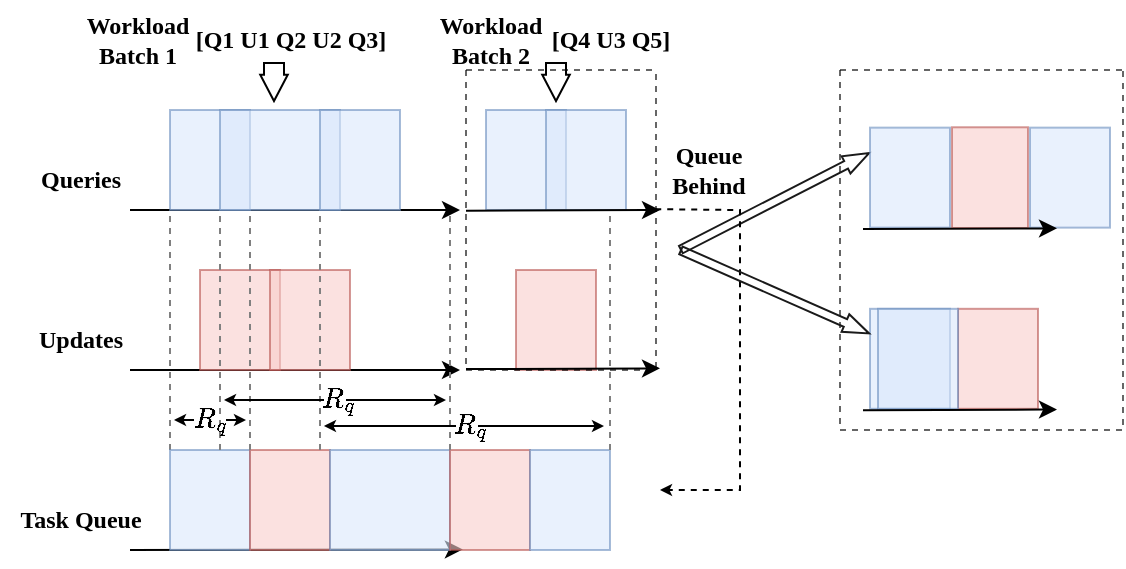 <mxfile version="20.3.3" type="github">
  <diagram id="Bx-xNaHaK0agXE2F0XZd" name="第 1 页">
    <mxGraphModel dx="903" dy="497" grid="1" gridSize="10" guides="1" tooltips="1" connect="1" arrows="1" fold="1" page="1" pageScale="1" pageWidth="827" pageHeight="583" math="1" shadow="0">
      <root>
        <mxCell id="0" />
        <mxCell id="1" parent="0" />
        <mxCell id="VoCDYV5BWMh_LhJW3Wjn-1" value="" style="endArrow=classic;html=1;rounded=0;" parent="1" edge="1">
          <mxGeometry width="50" height="50" relative="1" as="geometry">
            <mxPoint x="131" y="160" as="sourcePoint" />
            <mxPoint x="296" y="160" as="targetPoint" />
          </mxGeometry>
        </mxCell>
        <mxCell id="VoCDYV5BWMh_LhJW3Wjn-2" value="" style="endArrow=classic;html=1;rounded=0;" parent="1" edge="1">
          <mxGeometry width="50" height="50" relative="1" as="geometry">
            <mxPoint x="131" y="240" as="sourcePoint" />
            <mxPoint x="296" y="240" as="targetPoint" />
          </mxGeometry>
        </mxCell>
        <mxCell id="VoCDYV5BWMh_LhJW3Wjn-7" value="" style="rounded=0;whiteSpace=wrap;html=1;fillColor=#f8cecc;strokeColor=#b85450;opacity=60;" parent="1" vertex="1">
          <mxGeometry x="166" y="190" width="40" height="50" as="geometry" />
        </mxCell>
        <mxCell id="VoCDYV5BWMh_LhJW3Wjn-8" value="" style="rounded=0;whiteSpace=wrap;html=1;fillColor=#f8cecc;strokeColor=#b85450;opacity=60;" parent="1" vertex="1">
          <mxGeometry x="201" y="190" width="40" height="50" as="geometry" />
        </mxCell>
        <mxCell id="VoCDYV5BWMh_LhJW3Wjn-11" value="" style="endArrow=classic;html=1;rounded=0;entryX=0.161;entryY=0.994;entryDx=0;entryDy=0;entryPerimeter=0;" parent="1" edge="1" target="4jKrsYHHsN8ylwv_VJGM-10">
          <mxGeometry width="50" height="50" relative="1" as="geometry">
            <mxPoint x="131" y="330" as="sourcePoint" />
            <mxPoint x="411" y="330" as="targetPoint" />
          </mxGeometry>
        </mxCell>
        <mxCell id="VoCDYV5BWMh_LhJW3Wjn-17" value="" style="endArrow=none;dashed=1;html=1;strokeWidth=1;rounded=0;entryX=0;entryY=1;entryDx=0;entryDy=0;exitX=0;exitY=0;exitDx=0;exitDy=0;strokeColor=#808080;" parent="1" edge="1">
          <mxGeometry width="50" height="50" relative="1" as="geometry">
            <mxPoint x="151" y="280" as="sourcePoint" />
            <mxPoint x="151" y="160" as="targetPoint" />
          </mxGeometry>
        </mxCell>
        <mxCell id="VoCDYV5BWMh_LhJW3Wjn-82" value="&lt;font face=&quot;Times New Roman&quot;&gt;Queries&lt;/font&gt;" style="text;html=1;resizable=0;autosize=1;align=center;verticalAlign=middle;points=[];fillColor=none;strokeColor=none;rounded=0;fontStyle=1" parent="1" vertex="1">
          <mxGeometry x="76" y="130" width="60" height="30" as="geometry" />
        </mxCell>
        <mxCell id="VoCDYV5BWMh_LhJW3Wjn-83" value="&lt;font face=&quot;Times New Roman&quot;&gt;Updates&lt;/font&gt;" style="text;html=1;resizable=0;autosize=1;align=center;verticalAlign=middle;points=[];fillColor=none;strokeColor=none;rounded=0;fontStyle=1" parent="1" vertex="1">
          <mxGeometry x="71" y="210" width="70" height="30" as="geometry" />
        </mxCell>
        <mxCell id="VoCDYV5BWMh_LhJW3Wjn-84" value="&lt;font face=&quot;Times New Roman&quot;&gt;Task Queue&lt;/font&gt;" style="text;html=1;resizable=0;autosize=1;align=center;verticalAlign=middle;points=[];fillColor=none;strokeColor=none;rounded=0;fontStyle=1" parent="1" vertex="1">
          <mxGeometry x="66" y="300" width="80" height="30" as="geometry" />
        </mxCell>
        <mxCell id="VoCDYV5BWMh_LhJW3Wjn-85" value="" style="shape=flexArrow;endArrow=classic;html=1;rounded=0;fontFamily=Times New Roman;strokeColor=#1A1A1A;strokeWidth=1;endSize=3.977;startSize=10;endWidth=4.375;entryX=0;entryY=0.25;entryDx=0;entryDy=0;width=4.186;" parent="1" edge="1" target="4jKrsYHHsN8ylwv_VJGM-89">
          <mxGeometry width="50" height="50" relative="1" as="geometry">
            <mxPoint x="406" y="180" as="sourcePoint" />
            <mxPoint x="546" y="140" as="targetPoint" />
          </mxGeometry>
        </mxCell>
        <mxCell id="4jKrsYHHsN8ylwv_VJGM-1" value="&lt;font face=&quot;Times New Roman&quot;&gt;Workload&amp;nbsp;&lt;br&gt;Batch 1&amp;nbsp;&lt;/font&gt;" style="text;html=1;resizable=0;autosize=1;align=center;verticalAlign=middle;points=[];fillColor=none;strokeColor=none;rounded=0;fontStyle=1" vertex="1" parent="1">
          <mxGeometry x="96" y="55" width="80" height="40" as="geometry" />
        </mxCell>
        <mxCell id="4jKrsYHHsN8ylwv_VJGM-2" value="&lt;font style=&quot;font-size: 12px;&quot; face=&quot;Times New Roman&quot;&gt;[Q1 U1 Q2 U2 Q3]&lt;/font&gt;" style="text;html=1;resizable=0;autosize=1;align=center;verticalAlign=middle;points=[];fillColor=none;strokeColor=none;rounded=0;fontStyle=1" vertex="1" parent="1">
          <mxGeometry x="151" y="60" width="120" height="30" as="geometry" />
        </mxCell>
        <mxCell id="4jKrsYHHsN8ylwv_VJGM-6" value="" style="rounded=0;whiteSpace=wrap;html=1;fillColor=#dae8fc;strokeColor=#6c8ebf;opacity=60;" vertex="1" parent="1">
          <mxGeometry x="151" y="110" width="40" height="50" as="geometry" />
        </mxCell>
        <mxCell id="4jKrsYHHsN8ylwv_VJGM-4" value="" style="rounded=0;whiteSpace=wrap;html=1;fillColor=#dae8fc;strokeColor=#6c8ebf;opacity=60;" vertex="1" parent="1">
          <mxGeometry x="176" y="110" width="60" height="50" as="geometry" />
        </mxCell>
        <mxCell id="VoCDYV5BWMh_LhJW3Wjn-4" value="" style="rounded=0;whiteSpace=wrap;html=1;fillColor=#dae8fc;strokeColor=#6c8ebf;opacity=60;" parent="1" vertex="1">
          <mxGeometry x="226" y="110" width="40" height="50" as="geometry" />
        </mxCell>
        <mxCell id="4jKrsYHHsN8ylwv_VJGM-7" value="" style="rounded=0;whiteSpace=wrap;html=1;fillColor=#dae8fc;strokeColor=#6c8ebf;opacity=60;" vertex="1" parent="1">
          <mxGeometry x="151" y="280" width="40" height="50" as="geometry" />
        </mxCell>
        <mxCell id="4jKrsYHHsN8ylwv_VJGM-8" value="" style="rounded=0;whiteSpace=wrap;html=1;fillColor=#f8cecc;strokeColor=#b85450;opacity=60;" vertex="1" parent="1">
          <mxGeometry x="191" y="280" width="40" height="50" as="geometry" />
        </mxCell>
        <mxCell id="4jKrsYHHsN8ylwv_VJGM-9" value="" style="rounded=0;whiteSpace=wrap;html=1;fillColor=#dae8fc;strokeColor=#6c8ebf;opacity=60;" vertex="1" parent="1">
          <mxGeometry x="231" y="280" width="60" height="50" as="geometry" />
        </mxCell>
        <mxCell id="4jKrsYHHsN8ylwv_VJGM-10" value="" style="rounded=0;whiteSpace=wrap;html=1;fillColor=#f8cecc;strokeColor=#b85450;opacity=60;" vertex="1" parent="1">
          <mxGeometry x="291" y="280" width="40" height="50" as="geometry" />
        </mxCell>
        <mxCell id="4jKrsYHHsN8ylwv_VJGM-11" value="" style="rounded=0;whiteSpace=wrap;html=1;fillColor=#dae8fc;strokeColor=#6c8ebf;opacity=60;" vertex="1" parent="1">
          <mxGeometry x="331" y="280" width="40" height="50" as="geometry" />
        </mxCell>
        <mxCell id="4jKrsYHHsN8ylwv_VJGM-12" value="" style="endArrow=none;dashed=1;html=1;strokeWidth=1;rounded=0;entryX=0;entryY=1;entryDx=0;entryDy=0;exitX=0;exitY=0;exitDx=0;exitDy=0;strokeColor=#808080;" edge="1" parent="1">
          <mxGeometry width="50" height="50" relative="1" as="geometry">
            <mxPoint x="176" y="280" as="sourcePoint" />
            <mxPoint x="176" y="160" as="targetPoint" />
          </mxGeometry>
        </mxCell>
        <mxCell id="4jKrsYHHsN8ylwv_VJGM-13" value="" style="endArrow=none;dashed=1;html=1;strokeWidth=1;rounded=0;entryX=0;entryY=1;entryDx=0;entryDy=0;exitX=0;exitY=0;exitDx=0;exitDy=0;strokeColor=#808080;" edge="1" parent="1">
          <mxGeometry width="50" height="50" relative="1" as="geometry">
            <mxPoint x="226" y="280" as="sourcePoint" />
            <mxPoint x="226" y="160" as="targetPoint" />
          </mxGeometry>
        </mxCell>
        <mxCell id="4jKrsYHHsN8ylwv_VJGM-14" value="" style="endArrow=none;dashed=1;html=1;strokeWidth=1;rounded=0;entryX=0;entryY=1;entryDx=0;entryDy=0;exitX=0;exitY=0;exitDx=0;exitDy=0;strokeColor=#808080;" edge="1" parent="1">
          <mxGeometry width="50" height="50" relative="1" as="geometry">
            <mxPoint x="191" y="280" as="sourcePoint" />
            <mxPoint x="191" y="160" as="targetPoint" />
          </mxGeometry>
        </mxCell>
        <mxCell id="4jKrsYHHsN8ylwv_VJGM-15" value="" style="endArrow=none;dashed=1;html=1;strokeWidth=1;rounded=0;entryX=0;entryY=1;entryDx=0;entryDy=0;exitX=0;exitY=0;exitDx=0;exitDy=0;strokeColor=#808080;" edge="1" parent="1">
          <mxGeometry width="50" height="50" relative="1" as="geometry">
            <mxPoint x="291" y="280" as="sourcePoint" />
            <mxPoint x="291" y="160" as="targetPoint" />
          </mxGeometry>
        </mxCell>
        <mxCell id="4jKrsYHHsN8ylwv_VJGM-16" value="" style="endArrow=none;dashed=1;html=1;strokeWidth=1;rounded=0;entryX=0;entryY=1;entryDx=0;entryDy=0;exitX=0;exitY=0;exitDx=0;exitDy=0;strokeColor=#808080;" edge="1" parent="1">
          <mxGeometry width="50" height="50" relative="1" as="geometry">
            <mxPoint x="371" y="280" as="sourcePoint" />
            <mxPoint x="371" y="160" as="targetPoint" />
          </mxGeometry>
        </mxCell>
        <mxCell id="4jKrsYHHsN8ylwv_VJGM-20" value="$$R_q$$" style="text;html=1;resizable=0;autosize=1;align=center;verticalAlign=middle;points=[];fillColor=none;strokeColor=none;rounded=0;" vertex="1" parent="1">
          <mxGeometry x="136" y="250" width="70" height="30" as="geometry" />
        </mxCell>
        <mxCell id="4jKrsYHHsN8ylwv_VJGM-22" value="" style="endArrow=classic;html=1;rounded=0;endSize=3;strokeWidth=1;jumpSize=6;startSize=6;" edge="1" parent="1">
          <mxGeometry width="50" height="50" relative="1" as="geometry">
            <mxPoint x="163" y="265" as="sourcePoint" />
            <mxPoint x="153" y="265" as="targetPoint" />
          </mxGeometry>
        </mxCell>
        <mxCell id="4jKrsYHHsN8ylwv_VJGM-25" value="" style="endArrow=classic;html=1;rounded=0;endSize=3;strokeWidth=1;" edge="1" parent="1">
          <mxGeometry width="50" height="50" relative="1" as="geometry">
            <mxPoint x="179" y="265.0" as="sourcePoint" />
            <mxPoint x="189" y="265" as="targetPoint" />
          </mxGeometry>
        </mxCell>
        <mxCell id="4jKrsYHHsN8ylwv_VJGM-26" value="$$R_q$$" style="text;html=1;resizable=0;autosize=1;align=center;verticalAlign=middle;points=[];fillColor=none;strokeColor=none;rounded=0;" vertex="1" parent="1">
          <mxGeometry x="200" y="240" width="70" height="30" as="geometry" />
        </mxCell>
        <mxCell id="4jKrsYHHsN8ylwv_VJGM-28" value="" style="endArrow=classic;html=1;rounded=0;endSize=3;strokeWidth=1;" edge="1" parent="1">
          <mxGeometry width="50" height="50" relative="1" as="geometry">
            <mxPoint x="228" y="255" as="sourcePoint" />
            <mxPoint x="178" y="255.0" as="targetPoint" />
          </mxGeometry>
        </mxCell>
        <mxCell id="4jKrsYHHsN8ylwv_VJGM-29" value="" style="endArrow=classic;html=1;rounded=0;endSize=3;strokeWidth=1;" edge="1" parent="1">
          <mxGeometry width="50" height="50" relative="1" as="geometry">
            <mxPoint x="239" y="255.0" as="sourcePoint" />
            <mxPoint x="289" y="255" as="targetPoint" />
          </mxGeometry>
        </mxCell>
        <mxCell id="4jKrsYHHsN8ylwv_VJGM-30" value="$$R_q$$" style="text;html=1;resizable=0;autosize=1;align=center;verticalAlign=middle;points=[];fillColor=none;strokeColor=none;rounded=0;" vertex="1" parent="1">
          <mxGeometry x="266" y="253" width="70" height="30" as="geometry" />
        </mxCell>
        <mxCell id="4jKrsYHHsN8ylwv_VJGM-31" value="" style="endArrow=classic;html=1;rounded=0;endSize=3;strokeWidth=1;entryX=0.371;entryY=0.933;entryDx=0;entryDy=0;entryPerimeter=0;" edge="1" parent="1">
          <mxGeometry width="50" height="50" relative="1" as="geometry">
            <mxPoint x="294" y="268" as="sourcePoint" />
            <mxPoint x="227.97" y="267.99" as="targetPoint" />
          </mxGeometry>
        </mxCell>
        <mxCell id="4jKrsYHHsN8ylwv_VJGM-32" value="" style="endArrow=classic;html=1;rounded=0;endSize=3;strokeWidth=1;" edge="1" parent="1">
          <mxGeometry width="50" height="50" relative="1" as="geometry">
            <mxPoint x="305" y="268.0" as="sourcePoint" />
            <mxPoint x="368" y="268" as="targetPoint" />
          </mxGeometry>
        </mxCell>
        <mxCell id="4jKrsYHHsN8ylwv_VJGM-33" value="" style="rounded=0;whiteSpace=wrap;html=1;fillColor=#dae8fc;strokeColor=#6c8ebf;opacity=60;" vertex="1" parent="1">
          <mxGeometry x="309" y="110" width="40" height="50" as="geometry" />
        </mxCell>
        <mxCell id="4jKrsYHHsN8ylwv_VJGM-34" value="" style="rounded=0;whiteSpace=wrap;html=1;fillColor=#dae8fc;strokeColor=#6c8ebf;opacity=60;" vertex="1" parent="1">
          <mxGeometry x="339" y="110" width="40" height="50" as="geometry" />
        </mxCell>
        <mxCell id="4jKrsYHHsN8ylwv_VJGM-35" value="" style="rounded=0;whiteSpace=wrap;html=1;fillColor=#f8cecc;strokeColor=#b85450;opacity=60;" vertex="1" parent="1">
          <mxGeometry x="324" y="190" width="40" height="50" as="geometry" />
        </mxCell>
        <mxCell id="4jKrsYHHsN8ylwv_VJGM-36" value="&lt;font face=&quot;Times New Roman&quot;&gt;Workload&lt;br&gt;Batch 2&lt;br&gt;&lt;/font&gt;" style="text;html=1;resizable=0;autosize=1;align=center;verticalAlign=middle;points=[];fillColor=none;strokeColor=none;rounded=0;fontStyle=1" vertex="1" parent="1">
          <mxGeometry x="276" y="55" width="70" height="40" as="geometry" />
        </mxCell>
        <mxCell id="4jKrsYHHsN8ylwv_VJGM-37" value="" style="shape=flexArrow;endArrow=classic;html=1;rounded=0;fontSize=12;startSize=6;endSize=4.048;jumpSize=6;endWidth=2.759;" edge="1" parent="1">
          <mxGeometry width="50" height="50" relative="1" as="geometry">
            <mxPoint x="344" y="86" as="sourcePoint" />
            <mxPoint x="344" y="106" as="targetPoint" />
          </mxGeometry>
        </mxCell>
        <mxCell id="4jKrsYHHsN8ylwv_VJGM-38" value="" style="shape=flexArrow;endArrow=classic;html=1;rounded=0;fontSize=12;startSize=6;endSize=4.048;jumpSize=6;endWidth=2.759;" edge="1" parent="1">
          <mxGeometry width="50" height="50" relative="1" as="geometry">
            <mxPoint x="203.0" y="86" as="sourcePoint" />
            <mxPoint x="203.0" y="106" as="targetPoint" />
          </mxGeometry>
        </mxCell>
        <mxCell id="4jKrsYHHsN8ylwv_VJGM-39" value="" style="swimlane;startSize=0;strokeColor=default;fontSize=12;opacity=60;dashed=1;" vertex="1" parent="1">
          <mxGeometry x="299" y="90" width="95" height="150" as="geometry" />
        </mxCell>
        <mxCell id="4jKrsYHHsN8ylwv_VJGM-84" value="" style="endArrow=classic;html=1;rounded=0;" edge="1" parent="4jKrsYHHsN8ylwv_VJGM-39">
          <mxGeometry width="50" height="50" relative="1" as="geometry">
            <mxPoint y="149.52" as="sourcePoint" />
            <mxPoint x="97" y="149.17" as="targetPoint" />
          </mxGeometry>
        </mxCell>
        <mxCell id="4jKrsYHHsN8ylwv_VJGM-40" value="" style="endArrow=classic;html=1;rounded=0;fontSize=12;startSize=6;endSize=3;jumpSize=6;exitX=0.996;exitY=0.464;exitDx=0;exitDy=0;exitPerimeter=0;dashed=1;" edge="1" parent="1" source="4jKrsYHHsN8ylwv_VJGM-39">
          <mxGeometry width="50" height="50" relative="1" as="geometry">
            <mxPoint x="296" y="270" as="sourcePoint" />
            <mxPoint x="396" y="300" as="targetPoint" />
            <Array as="points">
              <mxPoint x="436" y="160" />
              <mxPoint x="436" y="300" />
            </Array>
          </mxGeometry>
        </mxCell>
        <mxCell id="4jKrsYHHsN8ylwv_VJGM-41" value="&lt;font face=&quot;Times New Roman&quot;&gt;Queue &lt;br&gt;Behind&lt;/font&gt;" style="text;html=1;resizable=0;autosize=1;align=center;verticalAlign=middle;points=[];fillColor=none;strokeColor=none;rounded=0;fontStyle=1" vertex="1" parent="1">
          <mxGeometry x="390" y="120" width="60" height="40" as="geometry" />
        </mxCell>
        <mxCell id="4jKrsYHHsN8ylwv_VJGM-44" value="" style="rounded=0;whiteSpace=wrap;html=1;fillColor=#f8cecc;strokeColor=#b85450;opacity=60;" vertex="1" parent="1">
          <mxGeometry x="545" y="209.41" width="40" height="50" as="geometry" />
        </mxCell>
        <mxCell id="4jKrsYHHsN8ylwv_VJGM-53" value="" style="rounded=0;whiteSpace=wrap;html=1;fillColor=#dae8fc;strokeColor=#6c8ebf;opacity=60;" vertex="1" parent="1">
          <mxGeometry x="501" y="209.41" width="40" height="50" as="geometry" />
        </mxCell>
        <mxCell id="4jKrsYHHsN8ylwv_VJGM-55" value="" style="rounded=0;whiteSpace=wrap;html=1;fillColor=#dae8fc;strokeColor=#6c8ebf;opacity=60;" vertex="1" parent="1">
          <mxGeometry x="505" y="209.41" width="40" height="50" as="geometry" />
        </mxCell>
        <mxCell id="4jKrsYHHsN8ylwv_VJGM-83" value="" style="endArrow=classic;html=1;rounded=0;" edge="1" parent="1">
          <mxGeometry width="50" height="50" relative="1" as="geometry">
            <mxPoint x="299" y="160.35" as="sourcePoint" />
            <mxPoint x="396" y="160" as="targetPoint" />
          </mxGeometry>
        </mxCell>
        <mxCell id="4jKrsYHHsN8ylwv_VJGM-85" value="" style="endArrow=classic;html=1;rounded=0;" edge="1" parent="1">
          <mxGeometry width="50" height="50" relative="1" as="geometry">
            <mxPoint x="497.5" y="260.11" as="sourcePoint" />
            <mxPoint x="594.5" y="259.76" as="targetPoint" />
          </mxGeometry>
        </mxCell>
        <mxCell id="4jKrsYHHsN8ylwv_VJGM-86" value="&lt;font style=&quot;font-size: 12px;&quot; face=&quot;Times New Roman&quot;&gt;[Q4 U3 Q5]&lt;/font&gt;" style="text;html=1;resizable=0;autosize=1;align=center;verticalAlign=middle;points=[];fillColor=none;strokeColor=none;rounded=0;fontStyle=1" vertex="1" parent="1">
          <mxGeometry x="331" y="60" width="80" height="30" as="geometry" />
        </mxCell>
        <mxCell id="4jKrsYHHsN8ylwv_VJGM-88" value="" style="rounded=0;whiteSpace=wrap;html=1;fillColor=#f8cecc;strokeColor=#b85450;opacity=60;" vertex="1" parent="1">
          <mxGeometry x="542" y="118.64" width="38" height="50.36" as="geometry" />
        </mxCell>
        <mxCell id="4jKrsYHHsN8ylwv_VJGM-89" value="" style="rounded=0;whiteSpace=wrap;html=1;fillColor=#dae8fc;strokeColor=#6c8ebf;opacity=60;" vertex="1" parent="1">
          <mxGeometry x="501" y="118.82" width="40" height="50" as="geometry" />
        </mxCell>
        <mxCell id="4jKrsYHHsN8ylwv_VJGM-90" value="" style="rounded=0;whiteSpace=wrap;html=1;fillColor=#dae8fc;strokeColor=#6c8ebf;opacity=60;" vertex="1" parent="1">
          <mxGeometry x="581" y="118.82" width="40" height="50" as="geometry" />
        </mxCell>
        <mxCell id="4jKrsYHHsN8ylwv_VJGM-91" value="" style="endArrow=classic;html=1;rounded=0;" edge="1" parent="1">
          <mxGeometry width="50" height="50" relative="1" as="geometry">
            <mxPoint x="497.5" y="169.52" as="sourcePoint" />
            <mxPoint x="594.5" y="169.17" as="targetPoint" />
          </mxGeometry>
        </mxCell>
        <mxCell id="4jKrsYHHsN8ylwv_VJGM-93" value="" style="swimlane;startSize=0;strokeColor=default;fontSize=12;opacity=60;dashed=1;" vertex="1" parent="1">
          <mxGeometry x="486" y="90" width="141.5" height="180" as="geometry" />
        </mxCell>
        <mxCell id="4jKrsYHHsN8ylwv_VJGM-100" value="" style="shape=flexArrow;endArrow=classic;html=1;rounded=0;fontFamily=Times New Roman;strokeColor=#1A1A1A;strokeWidth=1;endSize=3.977;startSize=10;endWidth=4.375;entryX=0;entryY=0.25;entryDx=0;entryDy=0;width=4.186;" edge="1" parent="1" target="4jKrsYHHsN8ylwv_VJGM-53">
          <mxGeometry width="50" height="50" relative="1" as="geometry">
            <mxPoint x="406" y="180" as="sourcePoint" />
            <mxPoint x="521" y="259.82" as="targetPoint" />
          </mxGeometry>
        </mxCell>
      </root>
    </mxGraphModel>
  </diagram>
</mxfile>
